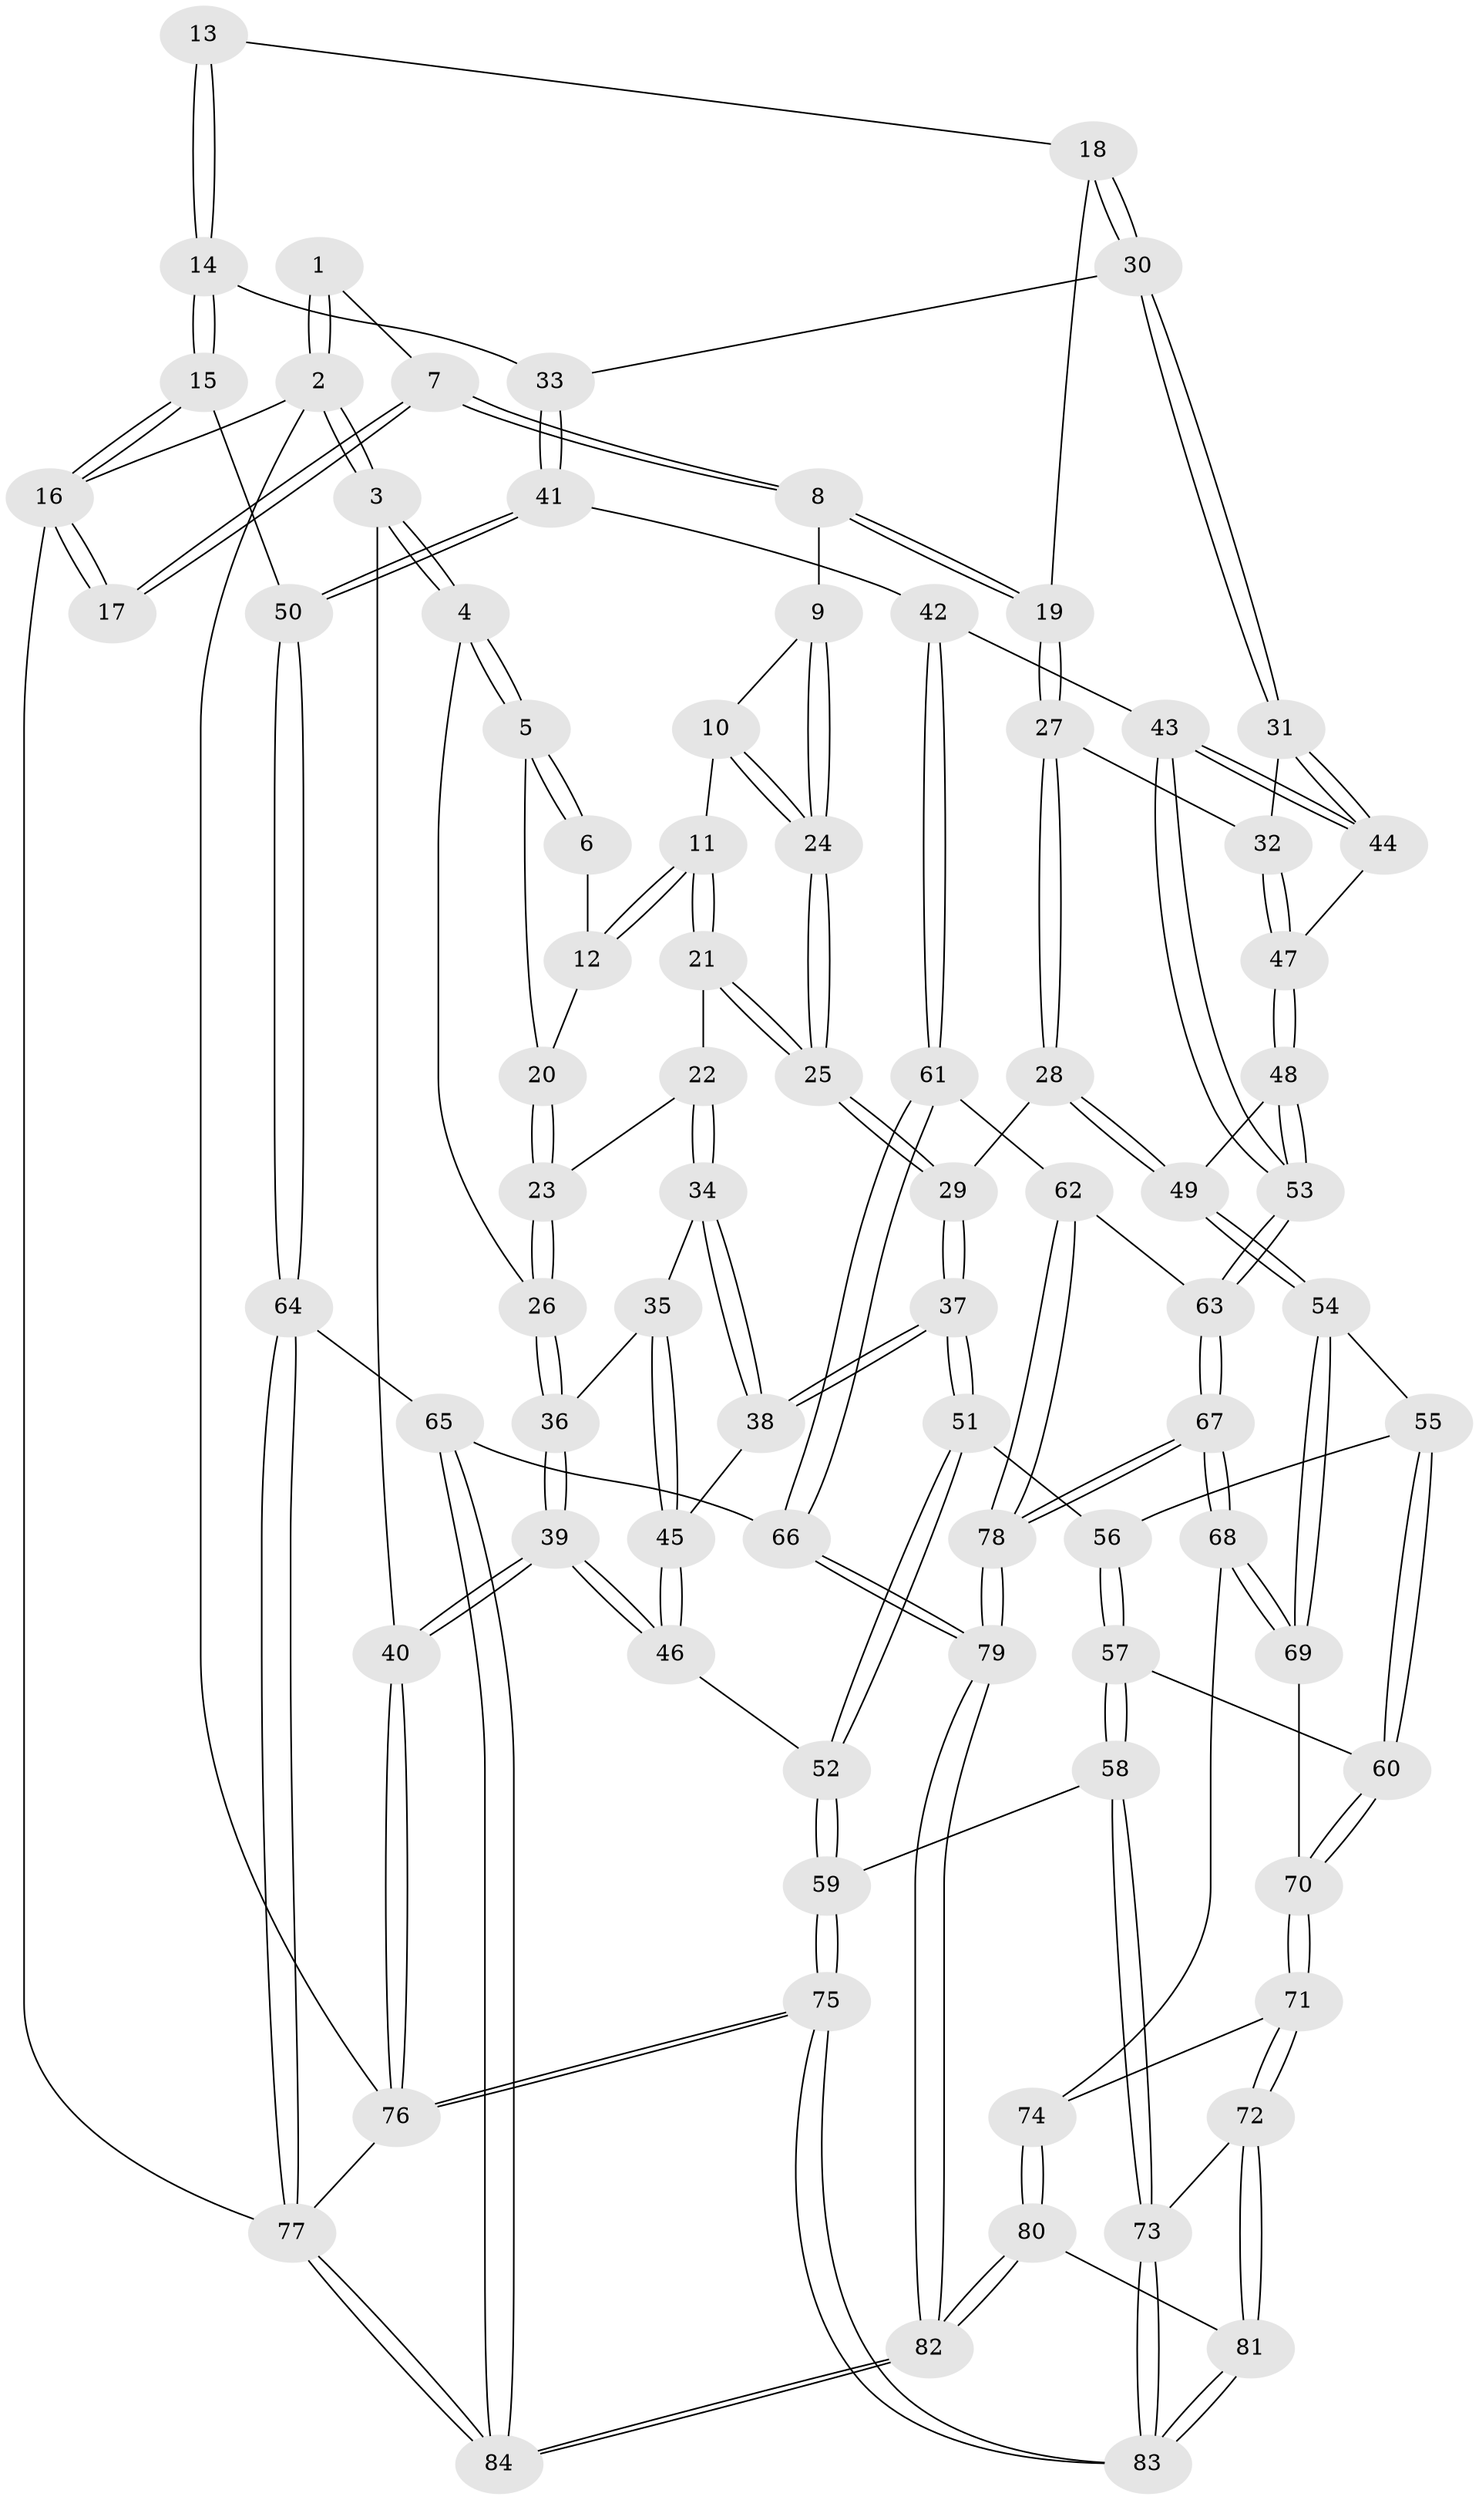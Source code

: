 // coarse degree distribution, {7: 0.038461538461538464, 3: 0.34615384615384615, 4: 0.3076923076923077, 5: 0.15384615384615385, 2: 0.15384615384615385}
// Generated by graph-tools (version 1.1) at 2025/54/03/04/25 22:54:43]
// undirected, 84 vertices, 207 edges
graph export_dot {
  node [color=gray90,style=filled];
  1 [pos="+0.2795629132302197+0"];
  2 [pos="+0+0"];
  3 [pos="+0+0.10917628274405745"];
  4 [pos="+0+0.13324236608972234"];
  5 [pos="+0.006521503097067332+0.10420001794109834"];
  6 [pos="+0.23417729924815403+0"];
  7 [pos="+0.5740526371757841+0"];
  8 [pos="+0.5865850915933514+0"];
  9 [pos="+0.5817074911564715+0.0010912244874662718"];
  10 [pos="+0.32459030471810946+0.12636301951245996"];
  11 [pos="+0.27489513292251416+0.12261188168764008"];
  12 [pos="+0.23776182316289365+0.03447306242338148"];
  13 [pos="+0.8852006843047681+0.06856429019023043"];
  14 [pos="+1+0.2029430739105575"];
  15 [pos="+1+0.20293683045241778"];
  16 [pos="+1+0"];
  17 [pos="+0.8425908094632135+0"];
  18 [pos="+0.7082740563736184+0.12100358000748834"];
  19 [pos="+0.6319464830226575+0.07170302834155795"];
  20 [pos="+0.14485495849554716+0.11491522175166514"];
  21 [pos="+0.23402206964937577+0.21941109433120903"];
  22 [pos="+0.2226671965010371+0.22759981393701"];
  23 [pos="+0.1815159565353839+0.1970600056474868"];
  24 [pos="+0.4085136313411691+0.23318603901607304"];
  25 [pos="+0.40024082923545695+0.26846144337839445"];
  26 [pos="+0+0.14002645454860674"];
  27 [pos="+0.5546954858921913+0.35635819961064524"];
  28 [pos="+0.48023281767844467+0.39604959845555326"];
  29 [pos="+0.443324877865698+0.39345863691102817"];
  30 [pos="+0.8164274246025199+0.2689039148782168"];
  31 [pos="+0.7473538859039697+0.3792637093857637"];
  32 [pos="+0.6300621682508591+0.3738698065369732"];
  33 [pos="+0.8696391480593378+0.26863147025168643"];
  34 [pos="+0.1899796230718214+0.30625117265094814"];
  35 [pos="+0.1601314878643093+0.3136660904980716"];
  36 [pos="+0.1484405070749866+0.31278532216377536"];
  37 [pos="+0.3535539915970783+0.4496720389007822"];
  38 [pos="+0.2733947844001486+0.39962672430846924"];
  39 [pos="+0+0.5133752523588607"];
  40 [pos="+0+0.5121910149548838"];
  41 [pos="+0.9235973589171933+0.5195493382232388"];
  42 [pos="+0.8159884695352401+0.5217059760364234"];
  43 [pos="+0.79428216890709+0.507968192881353"];
  44 [pos="+0.7715000881964673+0.4524936827948564"];
  45 [pos="+0.11821297962329504+0.4750736166191724"];
  46 [pos="+0.04724213965482146+0.5649959601256268"];
  47 [pos="+0.6451260290055443+0.48508045083578955"];
  48 [pos="+0.6212245031130676+0.5815047486218932"];
  49 [pos="+0.5771190562817058+0.573963186778867"];
  50 [pos="+1+0.5611920910966699"];
  51 [pos="+0.344286107045525+0.47824338552721524"];
  52 [pos="+0.0787372458347042+0.5863571522813619"];
  53 [pos="+0.6349848053044076+0.586920474310735"];
  54 [pos="+0.5600940312908116+0.5911838682402888"];
  55 [pos="+0.47074251966959724+0.605387175771218"];
  56 [pos="+0.34644234431092835+0.4972280591473764"];
  57 [pos="+0.33531972852725256+0.588972082457296"];
  58 [pos="+0.25537881793310857+0.7325836788786451"];
  59 [pos="+0.1436491426261196+0.6859112811845808"];
  60 [pos="+0.43532937884087114+0.6601768704079188"];
  61 [pos="+0.7938767371616164+0.7265898585468549"];
  62 [pos="+0.7670733650776347+0.727190545448861"];
  63 [pos="+0.6742913068803196+0.6821367682820685"];
  64 [pos="+1+0.7264528340081385"];
  65 [pos="+0.9280895195871396+0.77705952847086"];
  66 [pos="+0.8702337722007422+0.7803042932267602"];
  67 [pos="+0.561449177896172+0.779535002309096"];
  68 [pos="+0.5360527129340484+0.7706422804665075"];
  69 [pos="+0.5440671464040057+0.6415399257301819"];
  70 [pos="+0.43936589588009795+0.6778947815533203"];
  71 [pos="+0.434639992093443+0.7660470760838837"];
  72 [pos="+0.3325653451845251+0.8038656466217359"];
  73 [pos="+0.29058501384679275+0.78818938519383"];
  74 [pos="+0.4971437300556397+0.7763270546400869"];
  75 [pos="+0+1"];
  76 [pos="+0+1"];
  77 [pos="+1+1"];
  78 [pos="+0.63350153648176+0.8723468452978477"];
  79 [pos="+0.6795494210141738+1"];
  80 [pos="+0.47702103298730775+1"];
  81 [pos="+0.46339832923441576+1"];
  82 [pos="+0.6745888659799861+1"];
  83 [pos="+0+1"];
  84 [pos="+0.8669477433954343+1"];
  1 -- 2;
  1 -- 2;
  1 -- 7;
  2 -- 3;
  2 -- 3;
  2 -- 16;
  2 -- 76;
  3 -- 4;
  3 -- 4;
  3 -- 40;
  4 -- 5;
  4 -- 5;
  4 -- 26;
  5 -- 6;
  5 -- 6;
  5 -- 20;
  6 -- 12;
  7 -- 8;
  7 -- 8;
  7 -- 17;
  7 -- 17;
  8 -- 9;
  8 -- 19;
  8 -- 19;
  9 -- 10;
  9 -- 24;
  9 -- 24;
  10 -- 11;
  10 -- 24;
  10 -- 24;
  11 -- 12;
  11 -- 12;
  11 -- 21;
  11 -- 21;
  12 -- 20;
  13 -- 14;
  13 -- 14;
  13 -- 18;
  14 -- 15;
  14 -- 15;
  14 -- 33;
  15 -- 16;
  15 -- 16;
  15 -- 50;
  16 -- 17;
  16 -- 17;
  16 -- 77;
  18 -- 19;
  18 -- 30;
  18 -- 30;
  19 -- 27;
  19 -- 27;
  20 -- 23;
  20 -- 23;
  21 -- 22;
  21 -- 25;
  21 -- 25;
  22 -- 23;
  22 -- 34;
  22 -- 34;
  23 -- 26;
  23 -- 26;
  24 -- 25;
  24 -- 25;
  25 -- 29;
  25 -- 29;
  26 -- 36;
  26 -- 36;
  27 -- 28;
  27 -- 28;
  27 -- 32;
  28 -- 29;
  28 -- 49;
  28 -- 49;
  29 -- 37;
  29 -- 37;
  30 -- 31;
  30 -- 31;
  30 -- 33;
  31 -- 32;
  31 -- 44;
  31 -- 44;
  32 -- 47;
  32 -- 47;
  33 -- 41;
  33 -- 41;
  34 -- 35;
  34 -- 38;
  34 -- 38;
  35 -- 36;
  35 -- 45;
  35 -- 45;
  36 -- 39;
  36 -- 39;
  37 -- 38;
  37 -- 38;
  37 -- 51;
  37 -- 51;
  38 -- 45;
  39 -- 40;
  39 -- 40;
  39 -- 46;
  39 -- 46;
  40 -- 76;
  40 -- 76;
  41 -- 42;
  41 -- 50;
  41 -- 50;
  42 -- 43;
  42 -- 61;
  42 -- 61;
  43 -- 44;
  43 -- 44;
  43 -- 53;
  43 -- 53;
  44 -- 47;
  45 -- 46;
  45 -- 46;
  46 -- 52;
  47 -- 48;
  47 -- 48;
  48 -- 49;
  48 -- 53;
  48 -- 53;
  49 -- 54;
  49 -- 54;
  50 -- 64;
  50 -- 64;
  51 -- 52;
  51 -- 52;
  51 -- 56;
  52 -- 59;
  52 -- 59;
  53 -- 63;
  53 -- 63;
  54 -- 55;
  54 -- 69;
  54 -- 69;
  55 -- 56;
  55 -- 60;
  55 -- 60;
  56 -- 57;
  56 -- 57;
  57 -- 58;
  57 -- 58;
  57 -- 60;
  58 -- 59;
  58 -- 73;
  58 -- 73;
  59 -- 75;
  59 -- 75;
  60 -- 70;
  60 -- 70;
  61 -- 62;
  61 -- 66;
  61 -- 66;
  62 -- 63;
  62 -- 78;
  62 -- 78;
  63 -- 67;
  63 -- 67;
  64 -- 65;
  64 -- 77;
  64 -- 77;
  65 -- 66;
  65 -- 84;
  65 -- 84;
  66 -- 79;
  66 -- 79;
  67 -- 68;
  67 -- 68;
  67 -- 78;
  67 -- 78;
  68 -- 69;
  68 -- 69;
  68 -- 74;
  69 -- 70;
  70 -- 71;
  70 -- 71;
  71 -- 72;
  71 -- 72;
  71 -- 74;
  72 -- 73;
  72 -- 81;
  72 -- 81;
  73 -- 83;
  73 -- 83;
  74 -- 80;
  74 -- 80;
  75 -- 76;
  75 -- 76;
  75 -- 83;
  75 -- 83;
  76 -- 77;
  77 -- 84;
  77 -- 84;
  78 -- 79;
  78 -- 79;
  79 -- 82;
  79 -- 82;
  80 -- 81;
  80 -- 82;
  80 -- 82;
  81 -- 83;
  81 -- 83;
  82 -- 84;
  82 -- 84;
}
